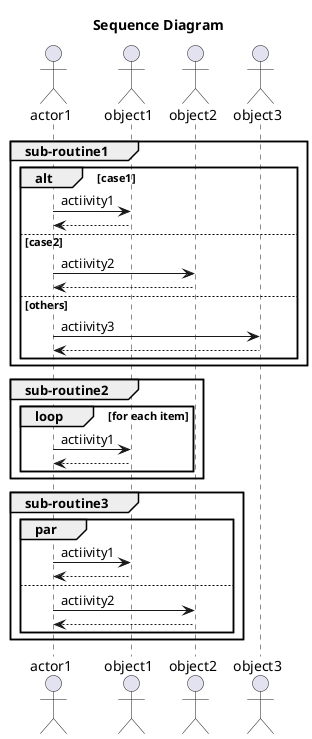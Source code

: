 ' --------------------------------------------------
' Function    : Sequence_Diagram
' Author      : T. TANAKA
' Description : Sequence Diagram の基本要素
' --------------------------------------------------

@startuml

title Sequence Diagram

' --------------------------------------------------
' data definition
' --------------------------------------------------
actor actor1 as a1
actor object1 as o1
actor object2 as o2
actor object3 as o3

' --------------------------------------------------
' Alternative (if文)
' --------------------------------------------------
group sub-routine1
  alt case1
    a1 -> o1 : actiivity1
    a1 <-- o1
'    o1 --> a1
  else case2
    a1 -> o2: actiivity2
    a1 <-- o2
'    o2 --> a1
  else others
    a1 -> o3: actiivity3
    a1 <-- o3
'    o3 --> a1
  end
end

' --------------------------------------------------
' Loop (for文)
' --------------------------------------------------
group sub-routine2
'  loop i=0, i<10, i++
  loop for each item
    a1 -> o1 : actiivity1
    a1 <-- o1
'    o1 --> a1
  end
end

' --------------------------------------------------
' Parallel (並列処理)
' --------------------------------------------------
group sub-routine3
  par
    a1 -> o1 : actiivity1
'    a1 <-- o1
    o1 --> a1
  else
    a1 -> o2: actiivity2
'    a1 <-- o2
    o2 --> a1
  end
end

' --------------------------------------------------

@enduml
